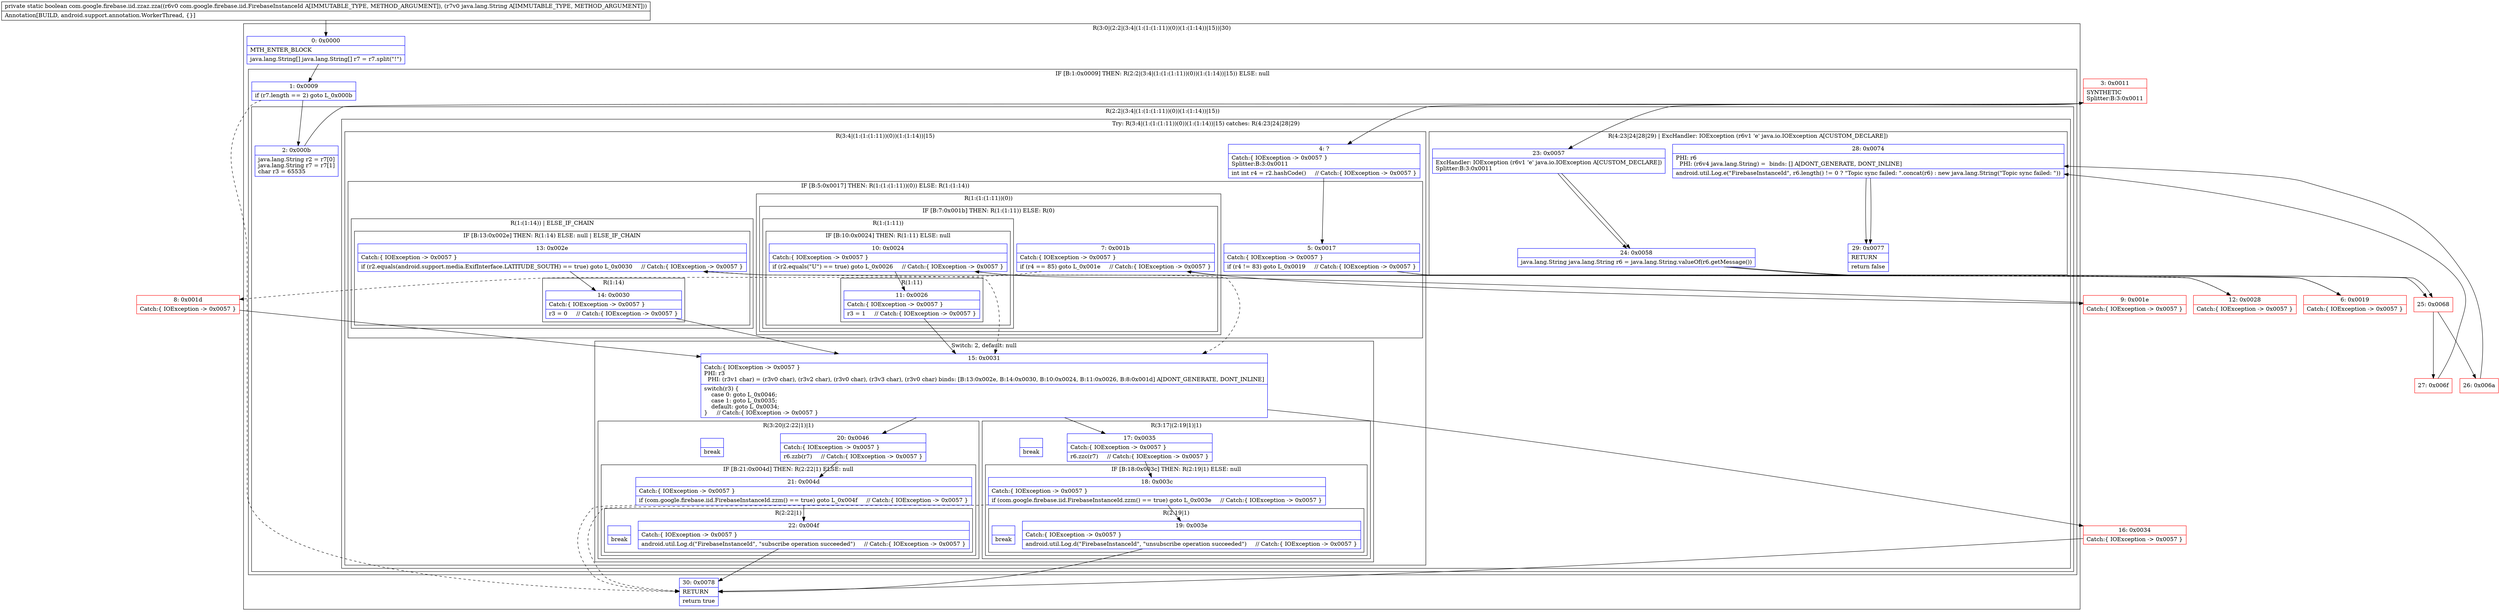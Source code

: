 digraph "CFG forcom.google.firebase.iid.zzaz.zza(Lcom\/google\/firebase\/iid\/FirebaseInstanceId;Ljava\/lang\/String;)Z" {
subgraph cluster_Region_858362054 {
label = "R(3:0|(2:2|(3:4|(1:(1:(1:11))(0))(1:(1:14))|15))|30)";
node [shape=record,color=blue];
Node_0 [shape=record,label="{0\:\ 0x0000|MTH_ENTER_BLOCK\l|java.lang.String[] java.lang.String[] r7 = r7.split(\"!\")\l}"];
subgraph cluster_IfRegion_2104870432 {
label = "IF [B:1:0x0009] THEN: R(2:2|(3:4|(1:(1:(1:11))(0))(1:(1:14))|15)) ELSE: null";
node [shape=record,color=blue];
Node_1 [shape=record,label="{1\:\ 0x0009|if (r7.length == 2) goto L_0x000b\l}"];
subgraph cluster_Region_1974862322 {
label = "R(2:2|(3:4|(1:(1:(1:11))(0))(1:(1:14))|15))";
node [shape=record,color=blue];
Node_2 [shape=record,label="{2\:\ 0x000b|java.lang.String r2 = r7[0]\ljava.lang.String r7 = r7[1]\lchar r3 = 65535\l}"];
subgraph cluster_TryCatchRegion_1030119424 {
label = "Try: R(3:4|(1:(1:(1:11))(0))(1:(1:14))|15) catches: R(4:23|24|28|29)";
node [shape=record,color=blue];
subgraph cluster_Region_14598969 {
label = "R(3:4|(1:(1:(1:11))(0))(1:(1:14))|15)";
node [shape=record,color=blue];
Node_4 [shape=record,label="{4\:\ ?|Catch:\{ IOException \-\> 0x0057 \}\lSplitter:B:3:0x0011\l|int int r4 = r2.hashCode()     \/\/ Catch:\{ IOException \-\> 0x0057 \}\l}"];
subgraph cluster_IfRegion_324560749 {
label = "IF [B:5:0x0017] THEN: R(1:(1:(1:11))(0)) ELSE: R(1:(1:14))";
node [shape=record,color=blue];
Node_5 [shape=record,label="{5\:\ 0x0017|Catch:\{ IOException \-\> 0x0057 \}\l|if (r4 != 83) goto L_0x0019     \/\/ Catch:\{ IOException \-\> 0x0057 \}\l}"];
subgraph cluster_Region_697842058 {
label = "R(1:(1:(1:11))(0))";
node [shape=record,color=blue];
subgraph cluster_IfRegion_1081797323 {
label = "IF [B:7:0x001b] THEN: R(1:(1:11)) ELSE: R(0)";
node [shape=record,color=blue];
Node_7 [shape=record,label="{7\:\ 0x001b|Catch:\{ IOException \-\> 0x0057 \}\l|if (r4 == 85) goto L_0x001e     \/\/ Catch:\{ IOException \-\> 0x0057 \}\l}"];
subgraph cluster_Region_707694104 {
label = "R(1:(1:11))";
node [shape=record,color=blue];
subgraph cluster_IfRegion_2140064836 {
label = "IF [B:10:0x0024] THEN: R(1:11) ELSE: null";
node [shape=record,color=blue];
Node_10 [shape=record,label="{10\:\ 0x0024|Catch:\{ IOException \-\> 0x0057 \}\l|if (r2.equals(\"U\") == true) goto L_0x0026     \/\/ Catch:\{ IOException \-\> 0x0057 \}\l}"];
subgraph cluster_Region_1883535011 {
label = "R(1:11)";
node [shape=record,color=blue];
Node_11 [shape=record,label="{11\:\ 0x0026|Catch:\{ IOException \-\> 0x0057 \}\l|r3 = 1     \/\/ Catch:\{ IOException \-\> 0x0057 \}\l}"];
}
}
}
subgraph cluster_Region_368381360 {
label = "R(0)";
node [shape=record,color=blue];
}
}
}
subgraph cluster_Region_454887790 {
label = "R(1:(1:14)) | ELSE_IF_CHAIN\l";
node [shape=record,color=blue];
subgraph cluster_IfRegion_748245331 {
label = "IF [B:13:0x002e] THEN: R(1:14) ELSE: null | ELSE_IF_CHAIN\l";
node [shape=record,color=blue];
Node_13 [shape=record,label="{13\:\ 0x002e|Catch:\{ IOException \-\> 0x0057 \}\l|if (r2.equals(android.support.media.ExifInterface.LATITUDE_SOUTH) == true) goto L_0x0030     \/\/ Catch:\{ IOException \-\> 0x0057 \}\l}"];
subgraph cluster_Region_372358911 {
label = "R(1:14)";
node [shape=record,color=blue];
Node_14 [shape=record,label="{14\:\ 0x0030|Catch:\{ IOException \-\> 0x0057 \}\l|r3 = 0     \/\/ Catch:\{ IOException \-\> 0x0057 \}\l}"];
}
}
}
}
subgraph cluster_SwitchRegion_847649916 {
label = "Switch: 2, default: null";
node [shape=record,color=blue];
Node_15 [shape=record,label="{15\:\ 0x0031|Catch:\{ IOException \-\> 0x0057 \}\lPHI: r3 \l  PHI: (r3v1 char) = (r3v0 char), (r3v2 char), (r3v0 char), (r3v3 char), (r3v0 char) binds: [B:13:0x002e, B:14:0x0030, B:10:0x0024, B:11:0x0026, B:8:0x001d] A[DONT_GENERATE, DONT_INLINE]\l|switch(r3) \{\l    case 0: goto L_0x0046;\l    case 1: goto L_0x0035;\l    default: goto L_0x0034;\l\}     \/\/ Catch:\{ IOException \-\> 0x0057 \}\l}"];
subgraph cluster_Region_1768254627 {
label = "R(3:20|(2:22|1)|1)";
node [shape=record,color=blue];
Node_20 [shape=record,label="{20\:\ 0x0046|Catch:\{ IOException \-\> 0x0057 \}\l|r6.zzb(r7)     \/\/ Catch:\{ IOException \-\> 0x0057 \}\l}"];
subgraph cluster_IfRegion_1931552750 {
label = "IF [B:21:0x004d] THEN: R(2:22|1) ELSE: null";
node [shape=record,color=blue];
Node_21 [shape=record,label="{21\:\ 0x004d|Catch:\{ IOException \-\> 0x0057 \}\l|if (com.google.firebase.iid.FirebaseInstanceId.zzm() == true) goto L_0x004f     \/\/ Catch:\{ IOException \-\> 0x0057 \}\l}"];
subgraph cluster_Region_765536732 {
label = "R(2:22|1)";
node [shape=record,color=blue];
Node_22 [shape=record,label="{22\:\ 0x004f|Catch:\{ IOException \-\> 0x0057 \}\l|android.util.Log.d(\"FirebaseInstanceId\", \"subscribe operation succeeded\")     \/\/ Catch:\{ IOException \-\> 0x0057 \}\l}"];
Node_InsnContainer_277100885 [shape=record,label="{|break\l}"];
}
}
Node_InsnContainer_1671496786 [shape=record,label="{|break\l}"];
}
subgraph cluster_Region_525647293 {
label = "R(3:17|(2:19|1)|1)";
node [shape=record,color=blue];
Node_17 [shape=record,label="{17\:\ 0x0035|Catch:\{ IOException \-\> 0x0057 \}\l|r6.zzc(r7)     \/\/ Catch:\{ IOException \-\> 0x0057 \}\l}"];
subgraph cluster_IfRegion_423973279 {
label = "IF [B:18:0x003c] THEN: R(2:19|1) ELSE: null";
node [shape=record,color=blue];
Node_18 [shape=record,label="{18\:\ 0x003c|Catch:\{ IOException \-\> 0x0057 \}\l|if (com.google.firebase.iid.FirebaseInstanceId.zzm() == true) goto L_0x003e     \/\/ Catch:\{ IOException \-\> 0x0057 \}\l}"];
subgraph cluster_Region_1032746146 {
label = "R(2:19|1)";
node [shape=record,color=blue];
Node_19 [shape=record,label="{19\:\ 0x003e|Catch:\{ IOException \-\> 0x0057 \}\l|android.util.Log.d(\"FirebaseInstanceId\", \"unsubscribe operation succeeded\")     \/\/ Catch:\{ IOException \-\> 0x0057 \}\l}"];
Node_InsnContainer_208776407 [shape=record,label="{|break\l}"];
}
}
Node_InsnContainer_1729735327 [shape=record,label="{|break\l}"];
}
}
}
subgraph cluster_Region_142997188 {
label = "R(4:23|24|28|29) | ExcHandler: IOException (r6v1 'e' java.io.IOException A[CUSTOM_DECLARE])\l";
node [shape=record,color=blue];
Node_23 [shape=record,label="{23\:\ 0x0057|ExcHandler: IOException (r6v1 'e' java.io.IOException A[CUSTOM_DECLARE])\lSplitter:B:3:0x0011\l}"];
Node_24 [shape=record,label="{24\:\ 0x0058|java.lang.String java.lang.String r6 = java.lang.String.valueOf(r6.getMessage())\l}"];
Node_28 [shape=record,label="{28\:\ 0x0074|PHI: r6 \l  PHI: (r6v4 java.lang.String) =  binds: [] A[DONT_GENERATE, DONT_INLINE]\l|android.util.Log.e(\"FirebaseInstanceId\", r6.length() != 0 ? \"Topic sync failed: \".concat(r6) : new java.lang.String(\"Topic sync failed: \"))\l}"];
Node_29 [shape=record,label="{29\:\ 0x0077|RETURN\l|return false\l}"];
}
}
}
}
Node_30 [shape=record,label="{30\:\ 0x0078|RETURN\l|return true\l}"];
}
subgraph cluster_Region_142997188 {
label = "R(4:23|24|28|29) | ExcHandler: IOException (r6v1 'e' java.io.IOException A[CUSTOM_DECLARE])\l";
node [shape=record,color=blue];
Node_23 [shape=record,label="{23\:\ 0x0057|ExcHandler: IOException (r6v1 'e' java.io.IOException A[CUSTOM_DECLARE])\lSplitter:B:3:0x0011\l}"];
Node_24 [shape=record,label="{24\:\ 0x0058|java.lang.String java.lang.String r6 = java.lang.String.valueOf(r6.getMessage())\l}"];
Node_28 [shape=record,label="{28\:\ 0x0074|PHI: r6 \l  PHI: (r6v4 java.lang.String) =  binds: [] A[DONT_GENERATE, DONT_INLINE]\l|android.util.Log.e(\"FirebaseInstanceId\", r6.length() != 0 ? \"Topic sync failed: \".concat(r6) : new java.lang.String(\"Topic sync failed: \"))\l}"];
Node_29 [shape=record,label="{29\:\ 0x0077|RETURN\l|return false\l}"];
}
Node_3 [shape=record,color=red,label="{3\:\ 0x0011|SYNTHETIC\lSplitter:B:3:0x0011\l}"];
Node_6 [shape=record,color=red,label="{6\:\ 0x0019|Catch:\{ IOException \-\> 0x0057 \}\l}"];
Node_8 [shape=record,color=red,label="{8\:\ 0x001d|Catch:\{ IOException \-\> 0x0057 \}\l}"];
Node_9 [shape=record,color=red,label="{9\:\ 0x001e|Catch:\{ IOException \-\> 0x0057 \}\l}"];
Node_12 [shape=record,color=red,label="{12\:\ 0x0028|Catch:\{ IOException \-\> 0x0057 \}\l}"];
Node_16 [shape=record,color=red,label="{16\:\ 0x0034|Catch:\{ IOException \-\> 0x0057 \}\l}"];
Node_25 [shape=record,color=red,label="{25\:\ 0x0068}"];
Node_26 [shape=record,color=red,label="{26\:\ 0x006a}"];
Node_27 [shape=record,color=red,label="{27\:\ 0x006f}"];
MethodNode[shape=record,label="{private static boolean com.google.firebase.iid.zzaz.zza((r6v0 com.google.firebase.iid.FirebaseInstanceId A[IMMUTABLE_TYPE, METHOD_ARGUMENT]), (r7v0 java.lang.String A[IMMUTABLE_TYPE, METHOD_ARGUMENT]))  | Annotation[BUILD, android.support.annotation.WorkerThread, \{\}]\l}"];
MethodNode -> Node_0;
Node_0 -> Node_1;
Node_1 -> Node_2;
Node_1 -> Node_30[style=dashed];
Node_2 -> Node_3;
Node_4 -> Node_5;
Node_5 -> Node_6;
Node_5 -> Node_12[style=dashed];
Node_7 -> Node_8[style=dashed];
Node_7 -> Node_9;
Node_10 -> Node_11;
Node_10 -> Node_15[style=dashed];
Node_11 -> Node_15;
Node_13 -> Node_14;
Node_13 -> Node_15[style=dashed];
Node_14 -> Node_15;
Node_15 -> Node_16;
Node_15 -> Node_17;
Node_15 -> Node_20;
Node_20 -> Node_21;
Node_21 -> Node_22;
Node_21 -> Node_30[style=dashed];
Node_22 -> Node_30;
Node_17 -> Node_18;
Node_18 -> Node_19;
Node_18 -> Node_30[style=dashed];
Node_19 -> Node_30;
Node_23 -> Node_24;
Node_24 -> Node_25;
Node_28 -> Node_29;
Node_23 -> Node_24;
Node_24 -> Node_25;
Node_28 -> Node_29;
Node_3 -> Node_4;
Node_3 -> Node_23;
Node_6 -> Node_7;
Node_8 -> Node_15;
Node_9 -> Node_10;
Node_12 -> Node_13;
Node_16 -> Node_30;
Node_25 -> Node_26;
Node_25 -> Node_27;
Node_26 -> Node_28;
Node_27 -> Node_28;
}

